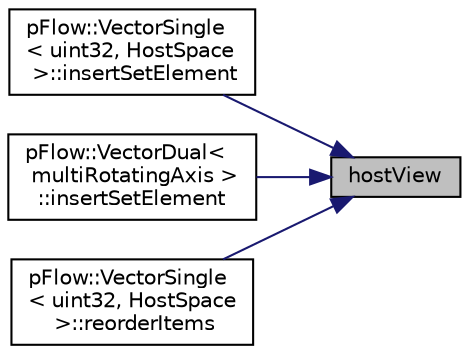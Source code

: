 digraph "hostView"
{
 // LATEX_PDF_SIZE
  edge [fontname="Helvetica",fontsize="10",labelfontname="Helvetica",labelfontsize="10"];
  node [fontname="Helvetica",fontsize="10",shape=record];
  rankdir="RL";
  Node1 [label="hostView",height=0.2,width=0.4,color="black", fillcolor="grey75", style="filled", fontcolor="black",tooltip="Return Host veiw."];
  Node1 -> Node2 [dir="back",color="midnightblue",fontsize="10",style="solid",fontname="Helvetica"];
  Node2 [label="pFlow::VectorSingle\l\< uint32, HostSpace\l \>::insertSetElement",height=0.2,width=0.4,color="black", fillcolor="white", style="filled",URL="$classpFlow_1_1VectorSingle.html#adfafd86c74ac8d2c0f0864cb84e92eaa",tooltip=" "];
  Node1 -> Node3 [dir="back",color="midnightblue",fontsize="10",style="solid",fontname="Helvetica"];
  Node3 [label="pFlow::VectorDual\<\l multiRotatingAxis \>\l::insertSetElement",height=0.2,width=0.4,color="black", fillcolor="white", style="filled",URL="$classpFlow_1_1VectorDual.html#a7931a57163eb363a3ca7db6ffa438479",tooltip=" "];
  Node1 -> Node4 [dir="back",color="midnightblue",fontsize="10",style="solid",fontname="Helvetica"];
  Node4 [label="pFlow::VectorSingle\l\< uint32, HostSpace\l \>::reorderItems",height=0.2,width=0.4,color="black", fillcolor="white", style="filled",URL="$classpFlow_1_1VectorSingle.html#afa4e3ea7e9d5cbc697964d32a9e4424b",tooltip=" "];
}

